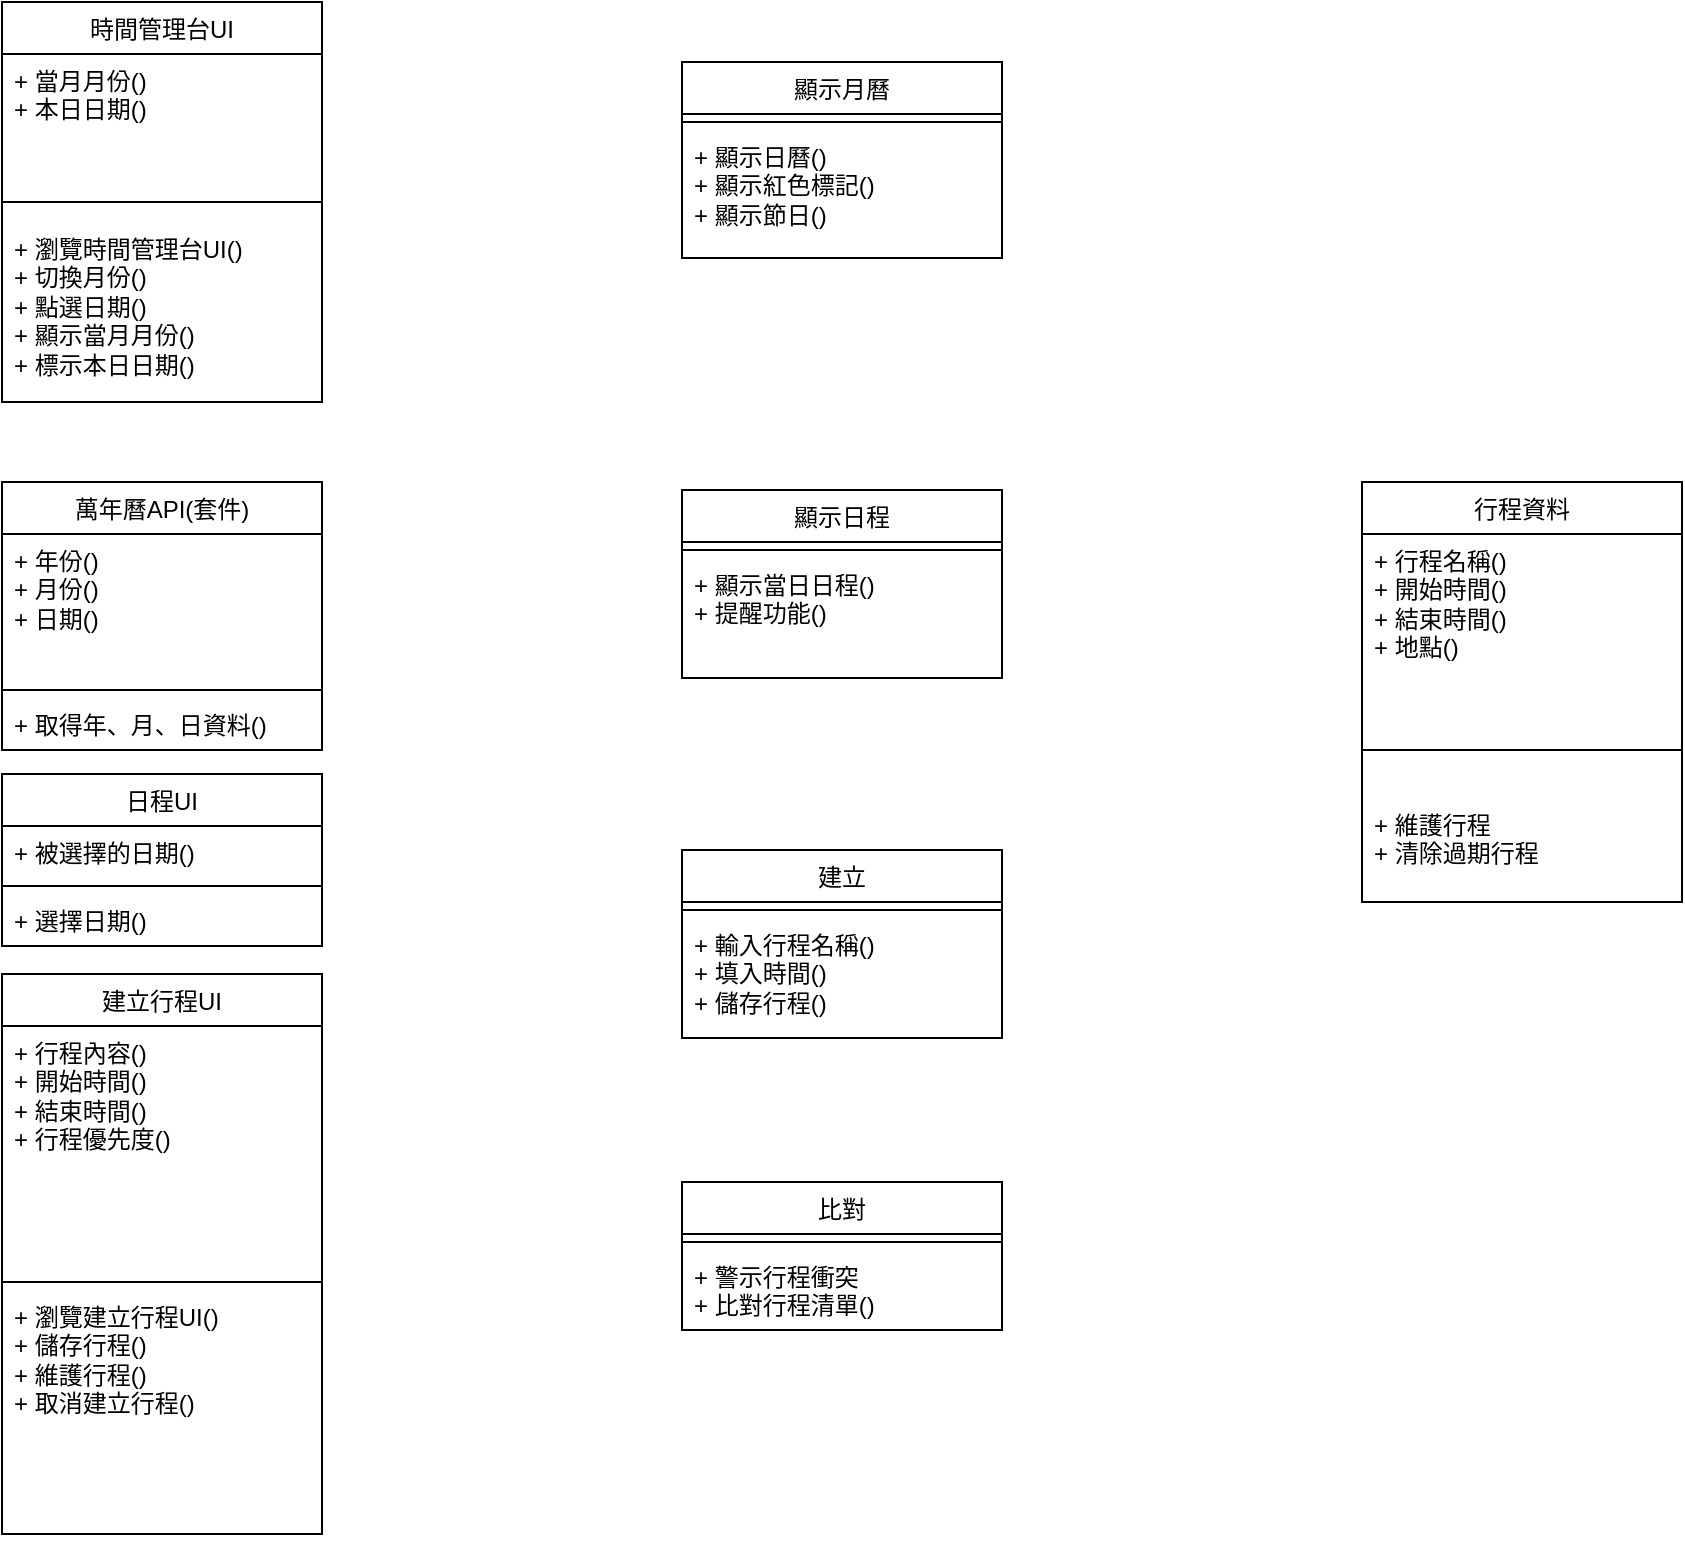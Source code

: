<mxfile version="26.0.2">
  <diagram name="第 1 页" id="eIiMPYyvMLedgBzBboYV">
    <mxGraphModel dx="1252" dy="1863" grid="1" gridSize="10" guides="1" tooltips="1" connect="1" arrows="1" fold="1" page="1" pageScale="1" pageWidth="827" pageHeight="1169" math="0" shadow="0">
      <root>
        <mxCell id="0" />
        <mxCell id="1" parent="0" />
        <mxCell id="1_0gjsVmTq7I0WUmsalu-7" value="&lt;span style=&quot;font-weight: 400;&quot;&gt;時間管理台&lt;/span&gt;&lt;span style=&quot;font-weight: 400;&quot;&gt;UI&lt;/span&gt;" style="swimlane;fontStyle=1;align=center;verticalAlign=top;childLayout=stackLayout;horizontal=1;startSize=26;horizontalStack=0;resizeParent=1;resizeParentMax=0;resizeLast=0;collapsible=1;marginBottom=0;whiteSpace=wrap;html=1;" parent="1" vertex="1">
          <mxGeometry x="40" y="-40" width="160" height="200" as="geometry" />
        </mxCell>
        <mxCell id="1_0gjsVmTq7I0WUmsalu-8" value="+ 當月月份()&lt;div&gt;+ 本日日期()&lt;/div&gt;&lt;div&gt;&amp;nbsp;&lt;/div&gt;" style="text;strokeColor=none;fillColor=none;align=left;verticalAlign=top;spacingLeft=4;spacingRight=4;overflow=hidden;rotatable=0;points=[[0,0.5],[1,0.5]];portConstraint=eastwest;whiteSpace=wrap;html=1;" parent="1_0gjsVmTq7I0WUmsalu-7" vertex="1">
          <mxGeometry y="26" width="160" height="64" as="geometry" />
        </mxCell>
        <mxCell id="1_0gjsVmTq7I0WUmsalu-9" value="" style="line;strokeWidth=1;fillColor=none;align=left;verticalAlign=middle;spacingTop=-1;spacingLeft=3;spacingRight=3;rotatable=0;labelPosition=right;points=[];portConstraint=eastwest;strokeColor=inherit;" parent="1_0gjsVmTq7I0WUmsalu-7" vertex="1">
          <mxGeometry y="90" width="160" height="20" as="geometry" />
        </mxCell>
        <mxCell id="1_0gjsVmTq7I0WUmsalu-10" value="&lt;div&gt;+ 瀏覽時間管理台UI()&lt;/div&gt;+ 切換月份()&lt;div&gt;+ 點選日期()&lt;/div&gt;&lt;div&gt;&lt;span style=&quot;background-color: transparent; color: light-dark(rgb(0, 0, 0), rgb(255, 255, 255));&quot;&gt;+ 顯示當月月份()&lt;/span&gt;&lt;/div&gt;&lt;div&gt;+ 標示本日日期()&lt;/div&gt;" style="text;strokeColor=none;fillColor=none;align=left;verticalAlign=top;spacingLeft=4;spacingRight=4;overflow=hidden;rotatable=0;points=[[0,0.5],[1,0.5]];portConstraint=eastwest;whiteSpace=wrap;html=1;" parent="1_0gjsVmTq7I0WUmsalu-7" vertex="1">
          <mxGeometry y="110" width="160" height="90" as="geometry" />
        </mxCell>
        <mxCell id="1_0gjsVmTq7I0WUmsalu-11" value="&lt;span style=&quot;font-weight: 400;&quot;&gt;萬年曆API(套件)&lt;/span&gt;" style="swimlane;fontStyle=1;align=center;verticalAlign=top;childLayout=stackLayout;horizontal=1;startSize=26;horizontalStack=0;resizeParent=1;resizeParentMax=0;resizeLast=0;collapsible=1;marginBottom=0;whiteSpace=wrap;html=1;" parent="1" vertex="1">
          <mxGeometry x="40" y="200" width="160" height="134" as="geometry" />
        </mxCell>
        <mxCell id="1_0gjsVmTq7I0WUmsalu-12" value="&lt;div&gt;+ 年份()&lt;/div&gt;+ 月份()&lt;div&gt;+ 日期()&lt;/div&gt;" style="text;strokeColor=none;fillColor=none;align=left;verticalAlign=top;spacingLeft=4;spacingRight=4;overflow=hidden;rotatable=0;points=[[0,0.5],[1,0.5]];portConstraint=eastwest;whiteSpace=wrap;html=1;" parent="1_0gjsVmTq7I0WUmsalu-11" vertex="1">
          <mxGeometry y="26" width="160" height="74" as="geometry" />
        </mxCell>
        <mxCell id="1_0gjsVmTq7I0WUmsalu-13" value="" style="line;strokeWidth=1;fillColor=none;align=left;verticalAlign=middle;spacingTop=-1;spacingLeft=3;spacingRight=3;rotatable=0;labelPosition=right;points=[];portConstraint=eastwest;strokeColor=inherit;" parent="1_0gjsVmTq7I0WUmsalu-11" vertex="1">
          <mxGeometry y="100" width="160" height="8" as="geometry" />
        </mxCell>
        <mxCell id="1_0gjsVmTq7I0WUmsalu-14" value="+ 取得年、月、日資料()" style="text;strokeColor=none;fillColor=none;align=left;verticalAlign=top;spacingLeft=4;spacingRight=4;overflow=hidden;rotatable=0;points=[[0,0.5],[1,0.5]];portConstraint=eastwest;whiteSpace=wrap;html=1;" parent="1_0gjsVmTq7I0WUmsalu-11" vertex="1">
          <mxGeometry y="108" width="160" height="26" as="geometry" />
        </mxCell>
        <mxCell id="1_0gjsVmTq7I0WUmsalu-15" value="&lt;span style=&quot;font-weight: 400;&quot;&gt;日程UI&lt;/span&gt;" style="swimlane;fontStyle=1;align=center;verticalAlign=top;childLayout=stackLayout;horizontal=1;startSize=26;horizontalStack=0;resizeParent=1;resizeParentMax=0;resizeLast=0;collapsible=1;marginBottom=0;whiteSpace=wrap;html=1;" parent="1" vertex="1">
          <mxGeometry x="40" y="346" width="160" height="86" as="geometry" />
        </mxCell>
        <mxCell id="1_0gjsVmTq7I0WUmsalu-16" value="+ 被選擇的日期()&lt;div&gt;&lt;br&gt;&lt;/div&gt;" style="text;strokeColor=none;fillColor=none;align=left;verticalAlign=top;spacingLeft=4;spacingRight=4;overflow=hidden;rotatable=0;points=[[0,0.5],[1,0.5]];portConstraint=eastwest;whiteSpace=wrap;html=1;" parent="1_0gjsVmTq7I0WUmsalu-15" vertex="1">
          <mxGeometry y="26" width="160" height="26" as="geometry" />
        </mxCell>
        <mxCell id="1_0gjsVmTq7I0WUmsalu-17" value="" style="line;strokeWidth=1;fillColor=none;align=left;verticalAlign=middle;spacingTop=-1;spacingLeft=3;spacingRight=3;rotatable=0;labelPosition=right;points=[];portConstraint=eastwest;strokeColor=inherit;" parent="1_0gjsVmTq7I0WUmsalu-15" vertex="1">
          <mxGeometry y="52" width="160" height="8" as="geometry" />
        </mxCell>
        <mxCell id="1_0gjsVmTq7I0WUmsalu-18" value="+ 選擇日期()&lt;div&gt;&lt;br&gt;&lt;/div&gt;" style="text;strokeColor=none;fillColor=none;align=left;verticalAlign=top;spacingLeft=4;spacingRight=4;overflow=hidden;rotatable=0;points=[[0,0.5],[1,0.5]];portConstraint=eastwest;whiteSpace=wrap;html=1;" parent="1_0gjsVmTq7I0WUmsalu-15" vertex="1">
          <mxGeometry y="60" width="160" height="26" as="geometry" />
        </mxCell>
        <mxCell id="1_0gjsVmTq7I0WUmsalu-19" value="&lt;span style=&quot;font-weight: 400;&quot;&gt;建立行程UI&lt;/span&gt;" style="swimlane;fontStyle=1;align=center;verticalAlign=top;childLayout=stackLayout;horizontal=1;startSize=26;horizontalStack=0;resizeParent=1;resizeParentMax=0;resizeLast=0;collapsible=1;marginBottom=0;whiteSpace=wrap;html=1;" parent="1" vertex="1">
          <mxGeometry x="40" y="446" width="160" height="280" as="geometry" />
        </mxCell>
        <mxCell id="1_0gjsVmTq7I0WUmsalu-20" value="&lt;div&gt;+ 行程內容()&lt;/div&gt;&lt;div&gt;+ 開始時間()&lt;/div&gt;&lt;div&gt;+ 結束時間()&lt;/div&gt;&lt;div&gt;+ 行程優先度()&lt;/div&gt;" style="text;strokeColor=none;fillColor=none;align=left;verticalAlign=top;spacingLeft=4;spacingRight=4;overflow=hidden;rotatable=0;points=[[0,0.5],[1,0.5]];portConstraint=eastwest;whiteSpace=wrap;html=1;" parent="1_0gjsVmTq7I0WUmsalu-19" vertex="1">
          <mxGeometry y="26" width="160" height="124" as="geometry" />
        </mxCell>
        <mxCell id="1_0gjsVmTq7I0WUmsalu-21" value="" style="line;strokeWidth=1;fillColor=none;align=left;verticalAlign=middle;spacingTop=-1;spacingLeft=3;spacingRight=3;rotatable=0;labelPosition=right;points=[];portConstraint=eastwest;strokeColor=inherit;" parent="1_0gjsVmTq7I0WUmsalu-19" vertex="1">
          <mxGeometry y="150" width="160" height="8" as="geometry" />
        </mxCell>
        <mxCell id="1_0gjsVmTq7I0WUmsalu-22" value="+ 瀏覽建立行程UI()&lt;div&gt;+ 儲存行程()&lt;/div&gt;&lt;div&gt;+ 維護行程()&lt;/div&gt;&lt;div&gt;+ 取消建立行程()&lt;/div&gt;" style="text;strokeColor=none;fillColor=none;align=left;verticalAlign=top;spacingLeft=4;spacingRight=4;overflow=hidden;rotatable=0;points=[[0,0.5],[1,0.5]];portConstraint=eastwest;whiteSpace=wrap;html=1;" parent="1_0gjsVmTq7I0WUmsalu-19" vertex="1">
          <mxGeometry y="158" width="160" height="122" as="geometry" />
        </mxCell>
        <mxCell id="1_0gjsVmTq7I0WUmsalu-23" value="&lt;span style=&quot;font-weight: 400;&quot;&gt;顯示月曆&lt;/span&gt;" style="swimlane;fontStyle=1;align=center;verticalAlign=top;childLayout=stackLayout;horizontal=1;startSize=26;horizontalStack=0;resizeParent=1;resizeParentMax=0;resizeLast=0;collapsible=1;marginBottom=0;whiteSpace=wrap;html=1;" parent="1" vertex="1">
          <mxGeometry x="380" y="-10" width="160" height="98" as="geometry" />
        </mxCell>
        <mxCell id="1_0gjsVmTq7I0WUmsalu-25" value="" style="line;strokeWidth=1;fillColor=none;align=left;verticalAlign=middle;spacingTop=-1;spacingLeft=3;spacingRight=3;rotatable=0;labelPosition=right;points=[];portConstraint=eastwest;strokeColor=inherit;" parent="1_0gjsVmTq7I0WUmsalu-23" vertex="1">
          <mxGeometry y="26" width="160" height="8" as="geometry" />
        </mxCell>
        <mxCell id="1_0gjsVmTq7I0WUmsalu-26" value="+ 顯示日曆()&lt;div&gt;+ 顯示紅色標記()&lt;/div&gt;&lt;div&gt;+ 顯示節日()&lt;/div&gt;&lt;div&gt;&lt;br&gt;&lt;/div&gt;" style="text;strokeColor=none;fillColor=none;align=left;verticalAlign=top;spacingLeft=4;spacingRight=4;overflow=hidden;rotatable=0;points=[[0,0.5],[1,0.5]];portConstraint=eastwest;whiteSpace=wrap;html=1;" parent="1_0gjsVmTq7I0WUmsalu-23" vertex="1">
          <mxGeometry y="34" width="160" height="64" as="geometry" />
        </mxCell>
        <mxCell id="1_0gjsVmTq7I0WUmsalu-27" value="&lt;span style=&quot;font-weight: 400;&quot;&gt;顯示日程&lt;/span&gt;" style="swimlane;fontStyle=1;align=center;verticalAlign=top;childLayout=stackLayout;horizontal=1;startSize=26;horizontalStack=0;resizeParent=1;resizeParentMax=0;resizeLast=0;collapsible=1;marginBottom=0;whiteSpace=wrap;html=1;" parent="1" vertex="1">
          <mxGeometry x="380" y="204" width="160" height="94" as="geometry" />
        </mxCell>
        <mxCell id="1_0gjsVmTq7I0WUmsalu-29" value="" style="line;strokeWidth=1;fillColor=none;align=left;verticalAlign=middle;spacingTop=-1;spacingLeft=3;spacingRight=3;rotatable=0;labelPosition=right;points=[];portConstraint=eastwest;strokeColor=inherit;" parent="1_0gjsVmTq7I0WUmsalu-27" vertex="1">
          <mxGeometry y="26" width="160" height="8" as="geometry" />
        </mxCell>
        <mxCell id="1_0gjsVmTq7I0WUmsalu-30" value="&lt;div&gt;+ 顯示當日日程()&lt;/div&gt;&lt;div&gt;+ 提醒功能()&lt;br&gt;&lt;div&gt;&lt;br&gt;&lt;/div&gt;&lt;/div&gt;" style="text;strokeColor=none;fillColor=none;align=left;verticalAlign=top;spacingLeft=4;spacingRight=4;overflow=hidden;rotatable=0;points=[[0,0.5],[1,0.5]];portConstraint=eastwest;whiteSpace=wrap;html=1;" parent="1_0gjsVmTq7I0WUmsalu-27" vertex="1">
          <mxGeometry y="34" width="160" height="60" as="geometry" />
        </mxCell>
        <mxCell id="1_0gjsVmTq7I0WUmsalu-36" value="&lt;span style=&quot;font-weight: 400;&quot;&gt;比對&lt;/span&gt;" style="swimlane;fontStyle=1;align=center;verticalAlign=top;childLayout=stackLayout;horizontal=1;startSize=26;horizontalStack=0;resizeParent=1;resizeParentMax=0;resizeLast=0;collapsible=1;marginBottom=0;whiteSpace=wrap;html=1;" parent="1" vertex="1">
          <mxGeometry x="380" y="550" width="160" height="74" as="geometry" />
        </mxCell>
        <mxCell id="1_0gjsVmTq7I0WUmsalu-38" value="" style="line;strokeWidth=1;fillColor=none;align=left;verticalAlign=middle;spacingTop=-1;spacingLeft=3;spacingRight=3;rotatable=0;labelPosition=right;points=[];portConstraint=eastwest;strokeColor=inherit;" parent="1_0gjsVmTq7I0WUmsalu-36" vertex="1">
          <mxGeometry y="26" width="160" height="8" as="geometry" />
        </mxCell>
        <mxCell id="1_0gjsVmTq7I0WUmsalu-39" value="+ 警示行程衝突&lt;div&gt;+ 比對&lt;span style=&quot;background-color: transparent; color: light-dark(rgb(0, 0, 0), rgb(255, 255, 255));&quot;&gt;行程清單()&lt;/span&gt;&lt;/div&gt;&lt;div&gt;&lt;br&gt;&lt;/div&gt;" style="text;strokeColor=none;fillColor=none;align=left;verticalAlign=top;spacingLeft=4;spacingRight=4;overflow=hidden;rotatable=0;points=[[0,0.5],[1,0.5]];portConstraint=eastwest;whiteSpace=wrap;html=1;" parent="1_0gjsVmTq7I0WUmsalu-36" vertex="1">
          <mxGeometry y="34" width="160" height="40" as="geometry" />
        </mxCell>
        <mxCell id="1_0gjsVmTq7I0WUmsalu-40" value="&lt;span style=&quot;font-weight: 400;&quot;&gt;行程資料&lt;/span&gt;" style="swimlane;fontStyle=1;align=center;verticalAlign=top;childLayout=stackLayout;horizontal=1;startSize=26;horizontalStack=0;resizeParent=1;resizeParentMax=0;resizeLast=0;collapsible=1;marginBottom=0;whiteSpace=wrap;html=1;" parent="1" vertex="1">
          <mxGeometry x="720" y="200" width="160" height="210" as="geometry" />
        </mxCell>
        <mxCell id="1_0gjsVmTq7I0WUmsalu-41" value="+&amp;nbsp;&lt;span style=&quot;background-color: transparent; color: light-dark(rgb(0, 0, 0), rgb(255, 255, 255));&quot;&gt;行程名稱()&lt;/span&gt;&lt;div&gt;&lt;span style=&quot;background-color: transparent; color: light-dark(rgb(0, 0, 0), rgb(255, 255, 255));&quot;&gt;+ 開始時間()&lt;/span&gt;&lt;/div&gt;&lt;div&gt;&lt;span style=&quot;background-color: transparent; color: light-dark(rgb(0, 0, 0), rgb(255, 255, 255));&quot;&gt;+ 結束時間()&amp;nbsp;&lt;/span&gt;&lt;/div&gt;&lt;div&gt;&lt;span style=&quot;background-color: transparent; color: light-dark(rgb(0, 0, 0), rgb(255, 255, 255));&quot;&gt;+ 地點()&lt;/span&gt;&lt;/div&gt;" style="text;strokeColor=none;fillColor=none;align=left;verticalAlign=top;spacingLeft=4;spacingRight=4;overflow=hidden;rotatable=0;points=[[0,0.5],[1,0.5]];portConstraint=eastwest;whiteSpace=wrap;html=1;" parent="1_0gjsVmTq7I0WUmsalu-40" vertex="1">
          <mxGeometry y="26" width="160" height="84" as="geometry" />
        </mxCell>
        <mxCell id="1_0gjsVmTq7I0WUmsalu-42" value="" style="line;strokeWidth=1;fillColor=none;align=left;verticalAlign=middle;spacingTop=-1;spacingLeft=3;spacingRight=3;rotatable=0;labelPosition=right;points=[];portConstraint=eastwest;strokeColor=inherit;" parent="1_0gjsVmTq7I0WUmsalu-40" vertex="1">
          <mxGeometry y="110" width="160" height="48" as="geometry" />
        </mxCell>
        <mxCell id="1_0gjsVmTq7I0WUmsalu-43" value="+ 維護行程&lt;div&gt;+ 清除過期行程&lt;/div&gt;" style="text;strokeColor=none;fillColor=none;align=left;verticalAlign=top;spacingLeft=4;spacingRight=4;overflow=hidden;rotatable=0;points=[[0,0.5],[1,0.5]];portConstraint=eastwest;whiteSpace=wrap;html=1;" parent="1_0gjsVmTq7I0WUmsalu-40" vertex="1">
          <mxGeometry y="158" width="160" height="52" as="geometry" />
        </mxCell>
        <mxCell id="4n5dHgkGkEbY2AHfBp7f-2" value="&lt;span style=&quot;font-weight: 400;&quot;&gt;建立&lt;/span&gt;" style="swimlane;fontStyle=1;align=center;verticalAlign=top;childLayout=stackLayout;horizontal=1;startSize=26;horizontalStack=0;resizeParent=1;resizeParentMax=0;resizeLast=0;collapsible=1;marginBottom=0;whiteSpace=wrap;html=1;" vertex="1" parent="1">
          <mxGeometry x="380" y="384" width="160" height="94" as="geometry" />
        </mxCell>
        <mxCell id="4n5dHgkGkEbY2AHfBp7f-3" value="" style="line;strokeWidth=1;fillColor=none;align=left;verticalAlign=middle;spacingTop=-1;spacingLeft=3;spacingRight=3;rotatable=0;labelPosition=right;points=[];portConstraint=eastwest;strokeColor=inherit;" vertex="1" parent="4n5dHgkGkEbY2AHfBp7f-2">
          <mxGeometry y="26" width="160" height="8" as="geometry" />
        </mxCell>
        <mxCell id="4n5dHgkGkEbY2AHfBp7f-4" value="&lt;div&gt;+&amp;nbsp;輸入行程名稱()&lt;div&gt;+ 填入時間()&lt;/div&gt;&lt;div&gt;+&amp;nbsp;儲存行程()&lt;/div&gt;&lt;/div&gt;" style="text;strokeColor=none;fillColor=none;align=left;verticalAlign=top;spacingLeft=4;spacingRight=4;overflow=hidden;rotatable=0;points=[[0,0.5],[1,0.5]];portConstraint=eastwest;whiteSpace=wrap;html=1;" vertex="1" parent="4n5dHgkGkEbY2AHfBp7f-2">
          <mxGeometry y="34" width="160" height="60" as="geometry" />
        </mxCell>
      </root>
    </mxGraphModel>
  </diagram>
</mxfile>
